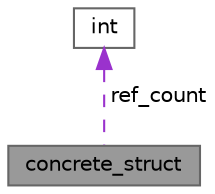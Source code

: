 digraph "concrete_struct"
{
 // LATEX_PDF_SIZE
  bgcolor="transparent";
  edge [fontname=Helvetica,fontsize=10,labelfontname=Helvetica,labelfontsize=10];
  node [fontname=Helvetica,fontsize=10,shape=box,height=0.2,width=0.4];
  Node1 [label="concrete_struct",height=0.2,width=0.4,color="gray40", fillcolor="grey60", style="filled", fontcolor="black",tooltip="Structure representing a concrete object with a reference count."];
  Node2 -> Node1 [dir="back",color="darkorchid3",style="dashed",label=" ref_count" ];
  Node2 [label="int",height=0.2,width=0.4,color="gray40", fillcolor="white", style="filled",tooltip=" "];
}
